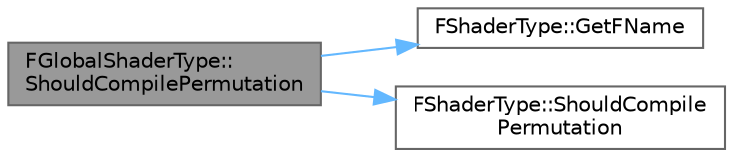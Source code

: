 digraph "FGlobalShaderType::ShouldCompilePermutation"
{
 // INTERACTIVE_SVG=YES
 // LATEX_PDF_SIZE
  bgcolor="transparent";
  edge [fontname=Helvetica,fontsize=10,labelfontname=Helvetica,labelfontsize=10];
  node [fontname=Helvetica,fontsize=10,shape=box,height=0.2,width=0.4];
  rankdir="LR";
  Node1 [id="Node000001",label="FGlobalShaderType::\lShouldCompilePermutation",height=0.2,width=0.4,color="gray40", fillcolor="grey60", style="filled", fontcolor="black",tooltip="Checks if the shader type should be cached for a particular platform."];
  Node1 -> Node2 [id="edge1_Node000001_Node000002",color="steelblue1",style="solid",tooltip=" "];
  Node2 [id="Node000002",label="FShaderType::GetFName",height=0.2,width=0.4,color="grey40", fillcolor="white", style="filled",URL="$dc/d73/classFShaderType.html#a1773e7fdb39a996d8390f3b709e4a5da",tooltip=" "];
  Node1 -> Node3 [id="edge2_Node000001_Node000003",color="steelblue1",style="solid",tooltip=" "];
  Node3 [id="Node000003",label="FShaderType::ShouldCompile\lPermutation",height=0.2,width=0.4,color="grey40", fillcolor="white", style="filled",URL="$dc/d73/classFShaderType.html#a468e33efd634ae705e764aab38ea6661",tooltip=" "];
}
